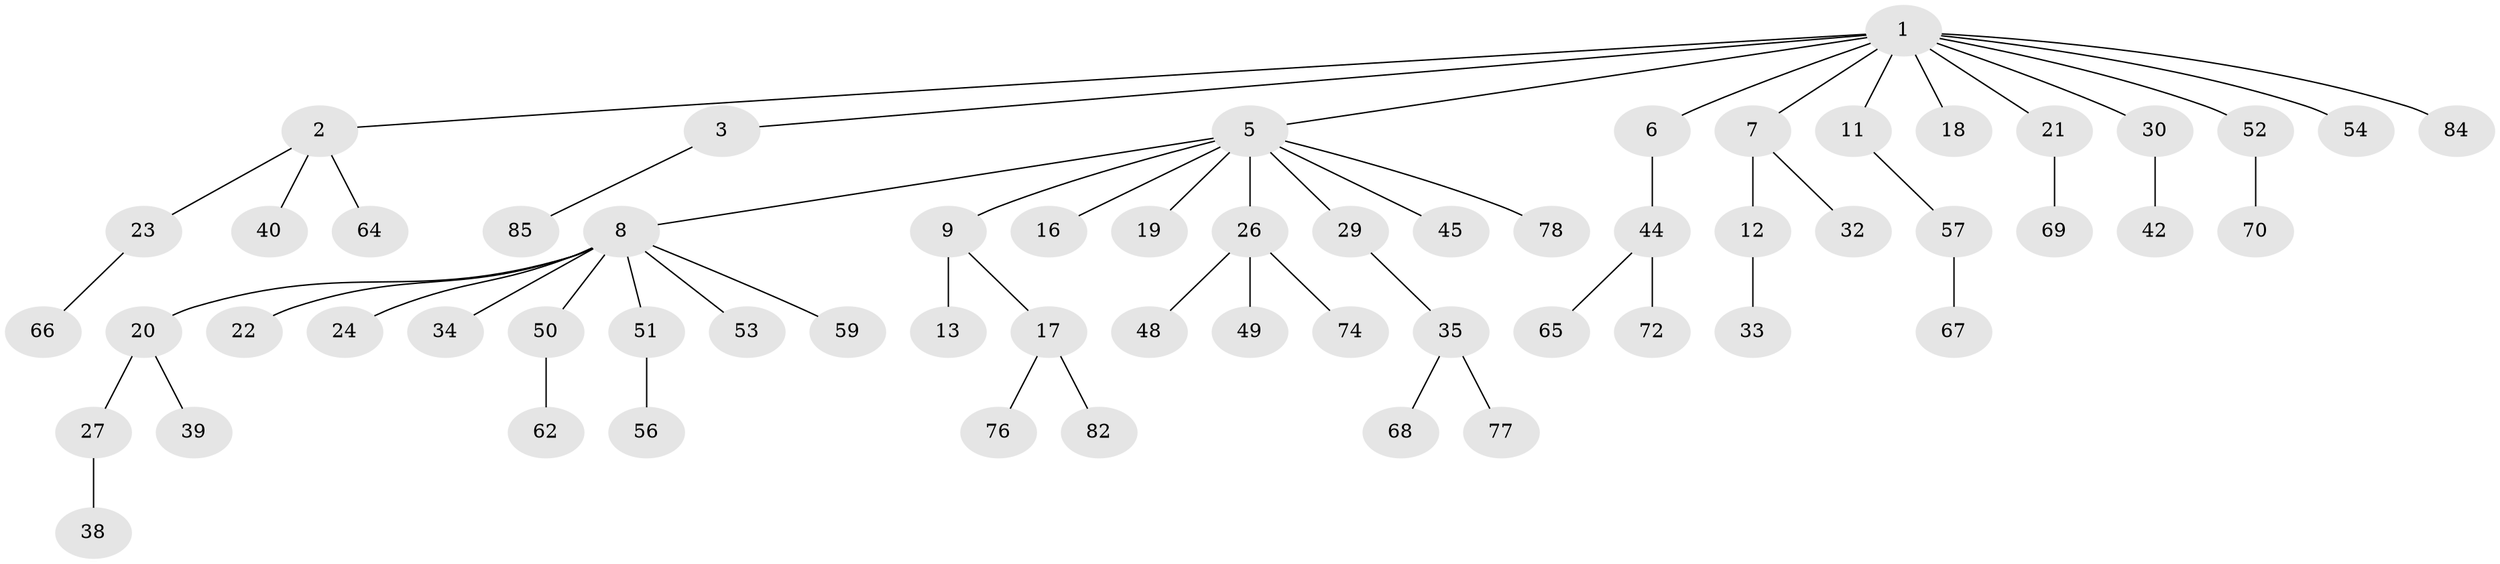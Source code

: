 // Generated by graph-tools (version 1.1) at 2025/52/02/27/25 19:52:12]
// undirected, 60 vertices, 59 edges
graph export_dot {
graph [start="1"]
  node [color=gray90,style=filled];
  1 [super="+4"];
  2 [super="+61"];
  3 [super="+14"];
  5 [super="+15"];
  6;
  7 [super="+28"];
  8 [super="+10"];
  9 [super="+25"];
  11;
  12;
  13 [super="+71"];
  16;
  17 [super="+75"];
  18;
  19 [super="+47"];
  20 [super="+63"];
  21;
  22;
  23 [super="+81"];
  24 [super="+36"];
  26 [super="+41"];
  27;
  29 [super="+31"];
  30;
  32 [super="+58"];
  33 [super="+37"];
  34 [super="+46"];
  35 [super="+43"];
  38;
  39;
  40;
  42;
  44 [super="+55"];
  45 [super="+83"];
  48;
  49;
  50;
  51 [super="+60"];
  52 [super="+73"];
  53;
  54;
  56;
  57 [super="+79"];
  59;
  62;
  64;
  65 [super="+80"];
  66;
  67;
  68;
  69 [super="+86"];
  70;
  72;
  74;
  76;
  77;
  78;
  82;
  84;
  85;
  1 -- 2;
  1 -- 3;
  1 -- 5;
  1 -- 7;
  1 -- 6;
  1 -- 11;
  1 -- 18;
  1 -- 52;
  1 -- 21;
  1 -- 54;
  1 -- 84;
  1 -- 30;
  2 -- 23;
  2 -- 40;
  2 -- 64;
  3 -- 85;
  5 -- 8;
  5 -- 9;
  5 -- 19;
  5 -- 45;
  5 -- 78;
  5 -- 16;
  5 -- 26;
  5 -- 29;
  6 -- 44;
  7 -- 12;
  7 -- 32;
  8 -- 20;
  8 -- 24;
  8 -- 34;
  8 -- 50;
  8 -- 51;
  8 -- 53;
  8 -- 22;
  8 -- 59;
  9 -- 13;
  9 -- 17;
  11 -- 57;
  12 -- 33;
  17 -- 82;
  17 -- 76;
  20 -- 27;
  20 -- 39;
  21 -- 69;
  23 -- 66;
  26 -- 48;
  26 -- 49;
  26 -- 74;
  27 -- 38;
  29 -- 35;
  30 -- 42;
  35 -- 68;
  35 -- 77;
  44 -- 65;
  44 -- 72;
  50 -- 62;
  51 -- 56;
  52 -- 70;
  57 -- 67;
}
